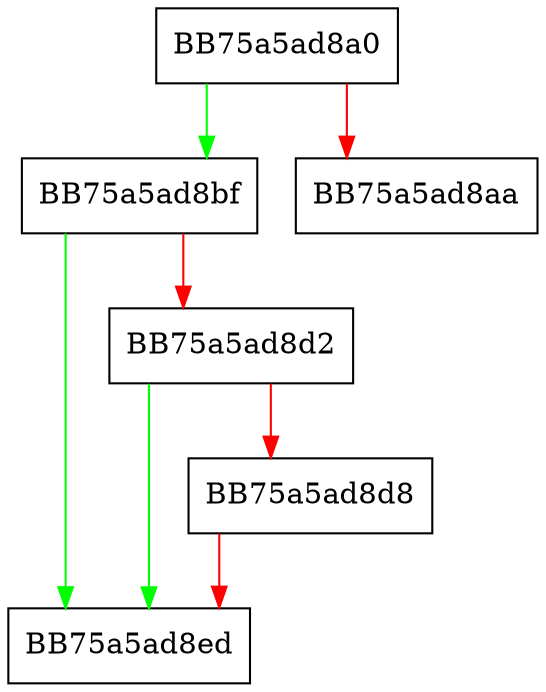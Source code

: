 digraph GetNext {
  node [shape="box"];
  graph [splines=ortho];
  BB75a5ad8a0 -> BB75a5ad8bf [color="green"];
  BB75a5ad8a0 -> BB75a5ad8aa [color="red"];
  BB75a5ad8bf -> BB75a5ad8ed [color="green"];
  BB75a5ad8bf -> BB75a5ad8d2 [color="red"];
  BB75a5ad8d2 -> BB75a5ad8ed [color="green"];
  BB75a5ad8d2 -> BB75a5ad8d8 [color="red"];
  BB75a5ad8d8 -> BB75a5ad8ed [color="red"];
}